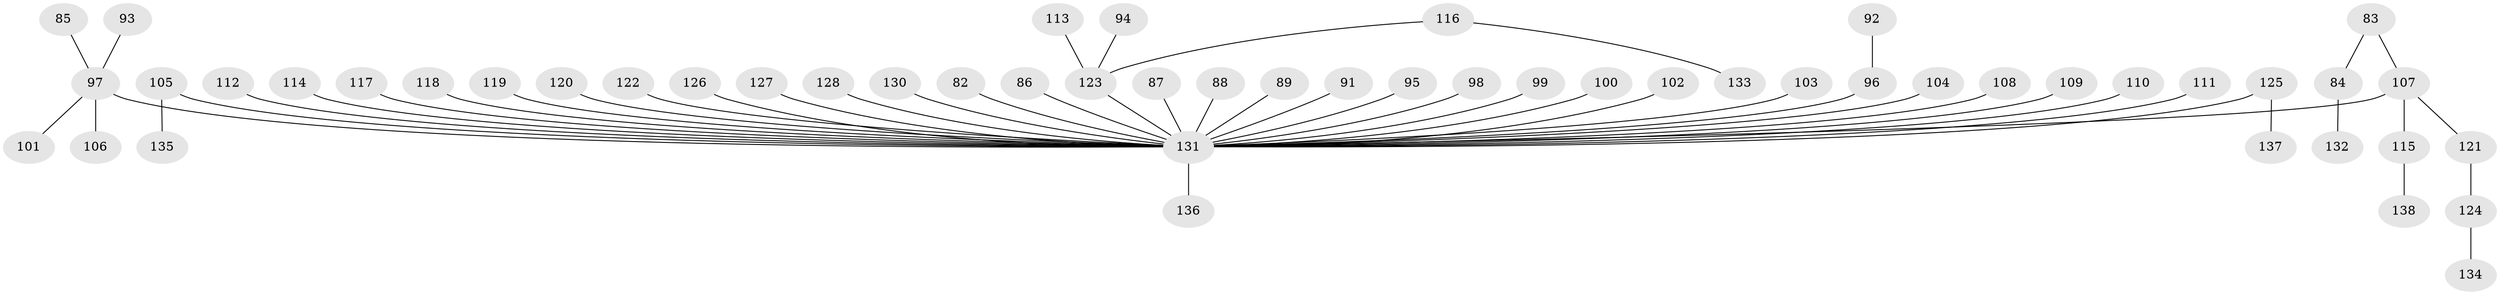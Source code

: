 // original degree distribution, {5: 0.028985507246376812, 8: 0.007246376811594203, 6: 0.014492753623188406, 4: 0.08695652173913043, 3: 0.10144927536231885, 2: 0.2391304347826087, 1: 0.5144927536231884, 7: 0.007246376811594203}
// Generated by graph-tools (version 1.1) at 2025/57/03/04/25 21:57:04]
// undirected, 55 vertices, 54 edges
graph export_dot {
graph [start="1"]
  node [color=gray90,style=filled];
  82;
  83;
  84;
  85;
  86;
  87;
  88;
  89;
  91;
  92;
  93;
  94;
  95;
  96 [super="+46"];
  97 [super="+61+71+72"];
  98;
  99;
  100;
  101;
  102;
  103;
  104;
  105 [super="+49"];
  106;
  107 [super="+42"];
  108;
  109;
  110;
  111;
  112;
  113;
  114;
  115;
  116 [super="+74"];
  117;
  118;
  119;
  120;
  121;
  122;
  123 [super="+40+67+90+80"];
  124;
  125;
  126;
  127;
  128;
  130;
  131 [super="+57+129+77+37+68+62+55+75+64+70+76+78+81"];
  132;
  133;
  134;
  135;
  136;
  137;
  138;
  82 -- 131;
  83 -- 84;
  83 -- 107;
  84 -- 132;
  85 -- 97;
  86 -- 131;
  87 -- 131;
  88 -- 131;
  89 -- 131;
  91 -- 131;
  92 -- 96;
  93 -- 97;
  94 -- 123;
  95 -- 131;
  96 -- 131;
  97 -- 131;
  97 -- 101;
  97 -- 106;
  98 -- 131;
  99 -- 131;
  100 -- 131;
  102 -- 131;
  103 -- 131;
  104 -- 131;
  105 -- 135;
  105 -- 131;
  107 -- 121;
  107 -- 115;
  107 -- 131;
  108 -- 131;
  109 -- 131;
  110 -- 131;
  111 -- 131;
  112 -- 131;
  113 -- 123;
  114 -- 131;
  115 -- 138;
  116 -- 123;
  116 -- 133;
  117 -- 131;
  118 -- 131;
  119 -- 131;
  120 -- 131;
  121 -- 124;
  122 -- 131;
  123 -- 131;
  124 -- 134;
  125 -- 137;
  125 -- 131;
  126 -- 131;
  127 -- 131;
  128 -- 131;
  130 -- 131;
  131 -- 136;
}

